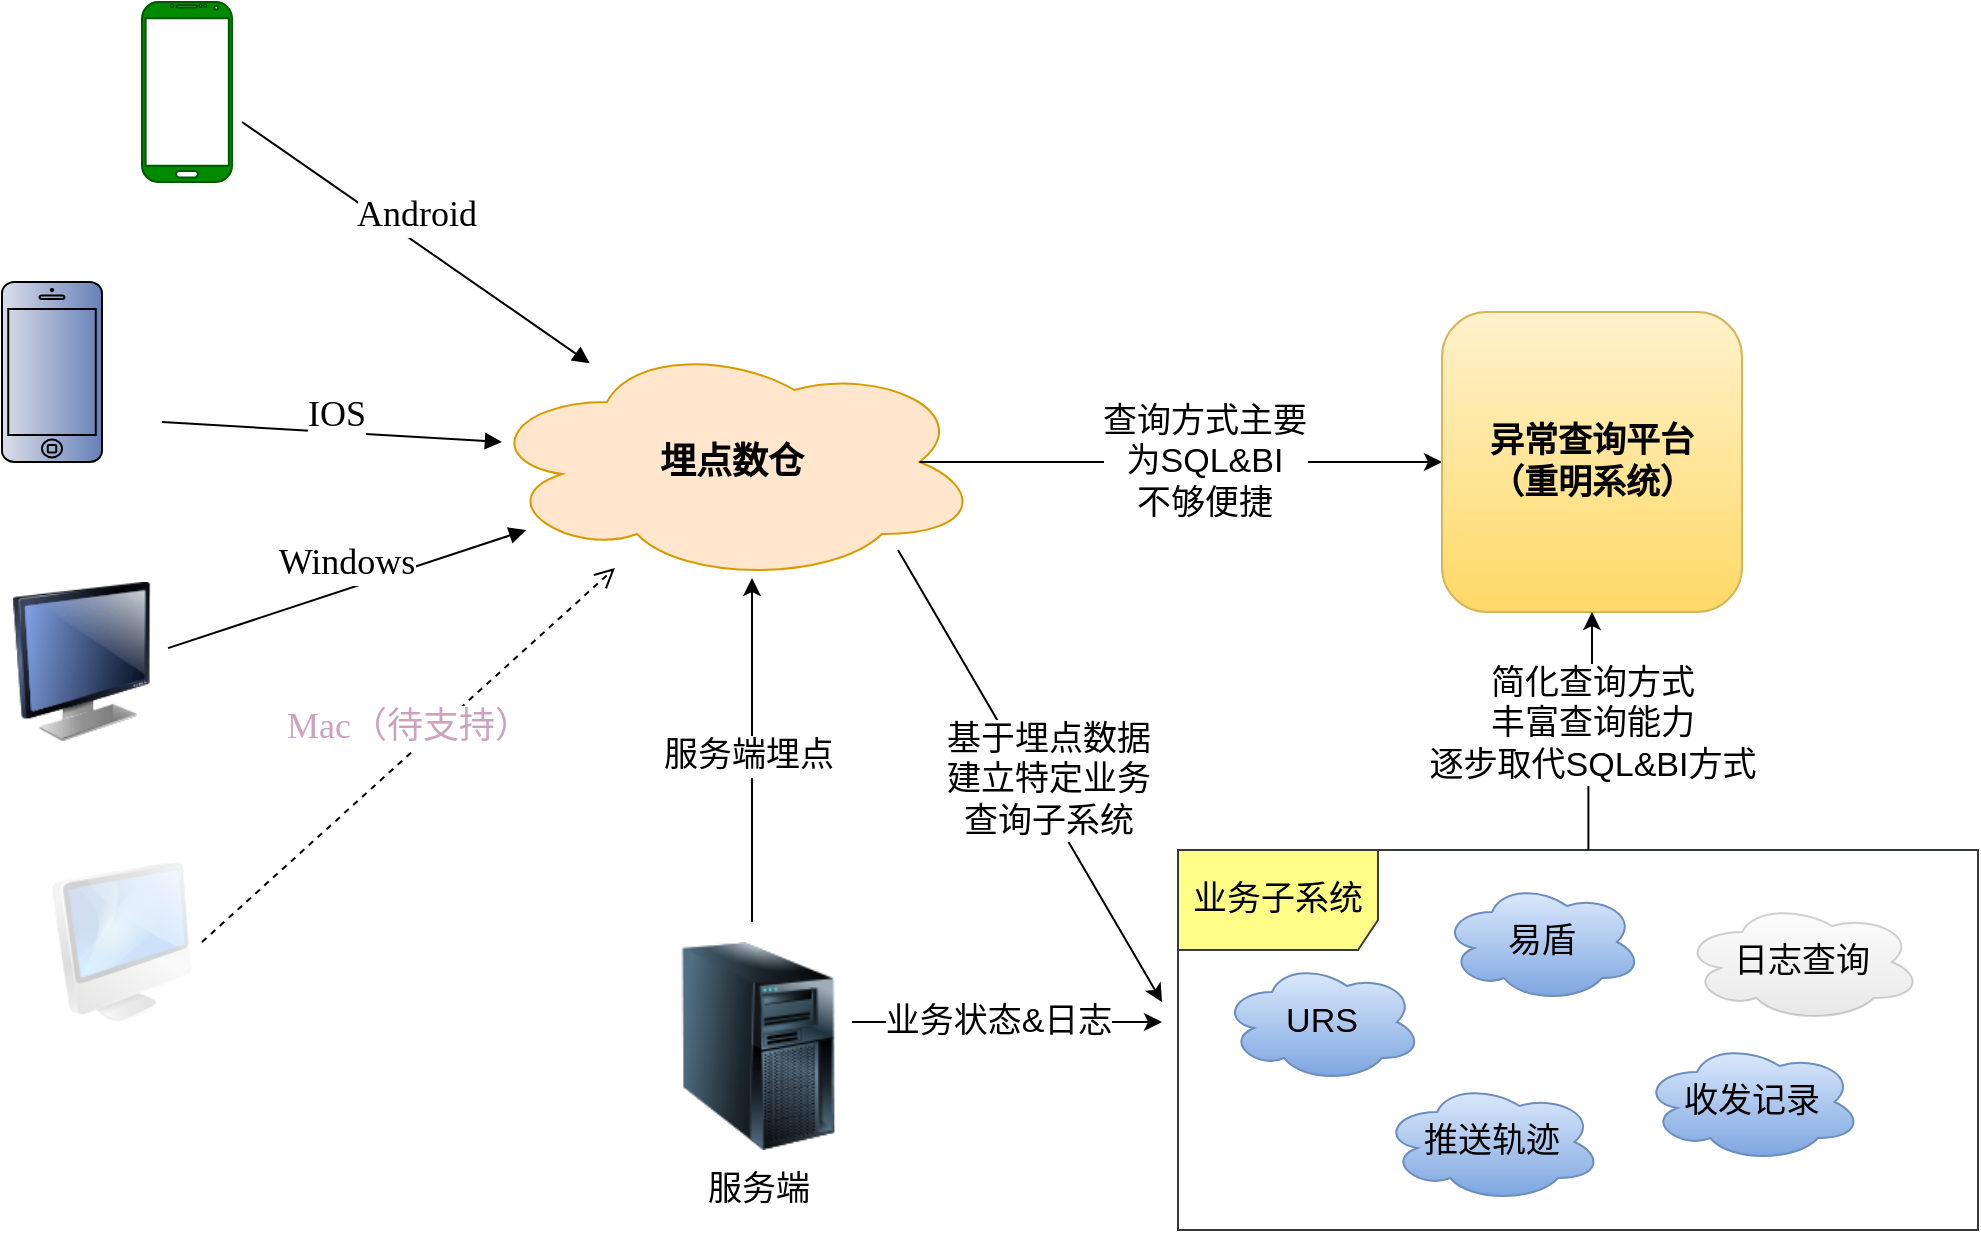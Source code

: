 <mxfile version="20.8.13" type="github">
  <diagram name="Page-1" id="74e2e168-ea6b-b213-b513-2b3c1d86103e">
    <mxGraphModel dx="1643" dy="991" grid="1" gridSize="10" guides="1" tooltips="1" connect="1" arrows="1" fold="1" page="1" pageScale="1" pageWidth="1100" pageHeight="850" background="none" math="0" shadow="0">
      <root>
        <mxCell id="0" />
        <mxCell id="1" parent="0" />
        <mxCell id="6bPCbO9TS993li9CQj1C-1" value="埋点数仓" style="ellipse;shape=cloud;whiteSpace=wrap;html=1;fillColor=#ffe6cc;strokeColor=#d79b00;fontStyle=1;fontSize=18;fontFamily=Tahoma;" parent="1" vertex="1">
          <mxGeometry x="302" y="226" width="250" height="120" as="geometry" />
        </mxCell>
        <mxCell id="6bPCbO9TS993li9CQj1C-6" value="" style="image;html=1;image=img/lib/clip_art/computers/iMac_128x128.png;fillStyle=solid;fontFamily=Tahoma;fontSize=18;fillColor=#D5E8D4;opacity=20;" parent="1" vertex="1">
          <mxGeometry x="82" y="486" width="80" height="80" as="geometry" />
        </mxCell>
        <mxCell id="6bPCbO9TS993li9CQj1C-12" value="Android" style="html=1;verticalAlign=bottom;endArrow=block;rounded=0;fontFamily=Tahoma;fontSize=18;exitX=1;exitY=0.5;exitDx=0;exitDy=0;" parent="1" target="6bPCbO9TS993li9CQj1C-1" edge="1">
          <mxGeometry width="80" relative="1" as="geometry">
            <mxPoint x="182" y="116" as="sourcePoint" />
            <mxPoint x="282" y="176" as="targetPoint" />
          </mxGeometry>
        </mxCell>
        <mxCell id="6bPCbO9TS993li9CQj1C-13" value="IOS" style="html=1;verticalAlign=bottom;endArrow=block;rounded=0;fontFamily=Tahoma;fontSize=18;exitX=1;exitY=0.5;exitDx=0;exitDy=0;" parent="1" edge="1">
          <mxGeometry x="0.021" y="-5" width="80" relative="1" as="geometry">
            <mxPoint x="142" y="266" as="sourcePoint" />
            <mxPoint x="312" y="276" as="targetPoint" />
            <mxPoint as="offset" />
          </mxGeometry>
        </mxCell>
        <mxCell id="6bPCbO9TS993li9CQj1C-14" value="" style="verticalLabelPosition=bottom;verticalAlign=top;html=1;shadow=0;dashed=0;strokeWidth=1;shape=mxgraph.android.phone2;strokeColor=#005700;fillStyle=solid;fontFamily=Tahoma;fontSize=18;fillColor=#008a00;fontColor=#ffffff;" parent="1" vertex="1">
          <mxGeometry x="132" y="56" width="45" height="90" as="geometry" />
        </mxCell>
        <mxCell id="6bPCbO9TS993li9CQj1C-15" value="" style="html=1;verticalLabelPosition=bottom;labelBackgroundColor=#ffffff;verticalAlign=top;shadow=0;dashed=0;strokeWidth=1;shape=mxgraph.ios7.misc.iphone;strokeColor=#000000;fillStyle=solid;fontFamily=Tahoma;fontSize=18;fillColor=#6680b8;fontColor=#ffffff;gradientColor=#DADFE8;gradientDirection=west;" parent="1" vertex="1">
          <mxGeometry x="62" y="196" width="50" height="90" as="geometry" />
        </mxCell>
        <mxCell id="6bPCbO9TS993li9CQj1C-16" value="" style="image;html=1;image=img/lib/clip_art/computers/Monitor_128x128.png;fillStyle=solid;fontFamily=Tahoma;fontSize=18;fillColor=#D5E8D4;" parent="1" vertex="1">
          <mxGeometry x="62" y="346" width="80" height="80" as="geometry" />
        </mxCell>
        <mxCell id="6bPCbO9TS993li9CQj1C-17" value="Windows" style="html=1;verticalAlign=bottom;endArrow=block;rounded=0;fontFamily=Tahoma;fontSize=18;exitX=1.038;exitY=0.413;exitDx=0;exitDy=0;exitPerimeter=0;" parent="1" source="6bPCbO9TS993li9CQj1C-16" target="6bPCbO9TS993li9CQj1C-1" edge="1">
          <mxGeometry width="80" relative="1" as="geometry">
            <mxPoint x="162" y="366" as="sourcePoint" />
            <mxPoint x="242" y="366" as="targetPoint" />
          </mxGeometry>
        </mxCell>
        <mxCell id="6bPCbO9TS993li9CQj1C-18" value="&lt;font color=&quot;#cda2be&quot;&gt;Mac（待支持）&lt;/font&gt;" style="html=1;verticalAlign=bottom;endArrow=open;dashed=1;endSize=8;rounded=0;fontFamily=Tahoma;fontSize=18;exitX=1;exitY=0.5;exitDx=0;exitDy=0;" parent="1" source="6bPCbO9TS993li9CQj1C-6" target="6bPCbO9TS993li9CQj1C-1" edge="1">
          <mxGeometry relative="1" as="geometry">
            <mxPoint x="332" y="546" as="sourcePoint" />
            <mxPoint x="412" y="266" as="targetPoint" />
          </mxGeometry>
        </mxCell>
        <mxCell id="2mw2rvQoLvaJuhNXDKAa-10" style="edgeStyle=orthogonalEdgeStyle;rounded=0;orthogonalLoop=1;jettySize=auto;html=1;exitX=0.875;exitY=0.5;exitDx=0;exitDy=0;fontSize=17;fontColor=#000000;exitPerimeter=0;entryX=0;entryY=0.5;entryDx=0;entryDy=0;" parent="1" source="6bPCbO9TS993li9CQj1C-1" target="2mw2rvQoLvaJuhNXDKAa-2" edge="1">
          <mxGeometry relative="1" as="geometry">
            <mxPoint x="652" y="156" as="targetPoint" />
            <Array as="points">
              <mxPoint x="652" y="286" />
            </Array>
          </mxGeometry>
        </mxCell>
        <mxCell id="2mw2rvQoLvaJuhNXDKAa-12" value="&lt;font style=&quot;font-size: 17px;&quot;&gt;查询方式主要&lt;br&gt;为SQL&amp;amp;BI&lt;br&gt;不够便捷&lt;br&gt;&lt;/font&gt;" style="edgeLabel;html=1;align=center;verticalAlign=middle;resizable=0;points=[];fontSize=17;fontColor=#000000;" parent="2mw2rvQoLvaJuhNXDKAa-10" vertex="1" connectable="0">
          <mxGeometry x="-0.197" y="2" relative="1" as="geometry">
            <mxPoint x="37" y="2" as="offset" />
          </mxGeometry>
        </mxCell>
        <mxCell id="2mw2rvQoLvaJuhNXDKAa-2" value="&lt;b&gt;异常查询平台&lt;br&gt;（重明系统）&lt;/b&gt;" style="rounded=1;whiteSpace=wrap;html=1;fontSize=17;fillColor=#fff2cc;strokeColor=#d6b656;gradientColor=#ffd966;" parent="1" vertex="1">
          <mxGeometry x="782" y="211" width="150" height="150" as="geometry" />
        </mxCell>
        <mxCell id="2mw2rvQoLvaJuhNXDKAa-6" value="业务子系统" style="shape=umlFrame;whiteSpace=wrap;html=1;fontSize=17;width=100;height=50;fillColor=#ffff88;strokeColor=#36393d;" parent="1" vertex="1">
          <mxGeometry x="650" y="480" width="400" height="190" as="geometry" />
        </mxCell>
        <mxCell id="2mw2rvQoLvaJuhNXDKAa-17" style="edgeStyle=orthogonalEdgeStyle;rounded=0;orthogonalLoop=1;jettySize=auto;html=1;exitX=0.5;exitY=0;exitDx=0;exitDy=0;fontSize=17;fontColor=#000000;" parent="1" edge="1">
          <mxGeometry relative="1" as="geometry">
            <mxPoint x="437" y="344" as="targetPoint" />
            <mxPoint x="437" y="516" as="sourcePoint" />
          </mxGeometry>
        </mxCell>
        <mxCell id="dOnU5tf8oHeigr8frDzG-12" value="服务端埋点" style="edgeLabel;html=1;align=center;verticalAlign=middle;resizable=0;points=[];fontSize=17;" vertex="1" connectable="0" parent="2mw2rvQoLvaJuhNXDKAa-17">
          <mxGeometry x="-0.034" y="2" relative="1" as="geometry">
            <mxPoint as="offset" />
          </mxGeometry>
        </mxCell>
        <mxCell id="2mw2rvQoLvaJuhNXDKAa-19" value="URS" style="ellipse;shape=cloud;whiteSpace=wrap;html=1;align=center;fontSize=17;fillColor=#dae8fc;gradientColor=#7ea6e0;strokeColor=#6c8ebf;" parent="1" vertex="1">
          <mxGeometry x="672" y="536" width="100" height="60" as="geometry" />
        </mxCell>
        <mxCell id="2mw2rvQoLvaJuhNXDKAa-20" value="易盾" style="ellipse;shape=cloud;whiteSpace=wrap;html=1;align=center;fontSize=17;fillColor=#dae8fc;gradientColor=#7ea6e0;strokeColor=#6c8ebf;" parent="1" vertex="1">
          <mxGeometry x="782" y="496" width="100" height="60" as="geometry" />
        </mxCell>
        <mxCell id="2mw2rvQoLvaJuhNXDKAa-21" value="日志查询" style="ellipse;shape=cloud;whiteSpace=wrap;html=1;align=center;fontSize=17;fillColor=#f5f5f5;gradientColor=#b3b3b3;strokeColor=#666666;opacity=30;" parent="1" vertex="1">
          <mxGeometry x="902" y="506" width="120" height="60" as="geometry" />
        </mxCell>
        <mxCell id="dOnU5tf8oHeigr8frDzG-2" value="" style="endArrow=classic;html=1;rounded=0;exitX=1;exitY=0.5;exitDx=0;exitDy=0;" edge="1" parent="1">
          <mxGeometry width="50" height="50" relative="1" as="geometry">
            <mxPoint x="487" y="566" as="sourcePoint" />
            <mxPoint x="642" y="566" as="targetPoint" />
          </mxGeometry>
        </mxCell>
        <mxCell id="dOnU5tf8oHeigr8frDzG-13" value="业务状态&amp;amp;日志" style="edgeLabel;html=1;align=center;verticalAlign=middle;resizable=0;points=[];fontSize=17;" vertex="1" connectable="0" parent="dOnU5tf8oHeigr8frDzG-2">
          <mxGeometry x="-0.252" y="-1" relative="1" as="geometry">
            <mxPoint x="15" y="-1" as="offset" />
          </mxGeometry>
        </mxCell>
        <mxCell id="dOnU5tf8oHeigr8frDzG-3" style="edgeStyle=orthogonalEdgeStyle;rounded=0;orthogonalLoop=1;jettySize=auto;html=1;exitX=0.513;exitY=0;exitDx=0;exitDy=0;fontSize=17;fontColor=#000000;exitPerimeter=0;entryX=0.5;entryY=1;entryDx=0;entryDy=0;" edge="1" parent="1" source="2mw2rvQoLvaJuhNXDKAa-6" target="2mw2rvQoLvaJuhNXDKAa-2">
          <mxGeometry relative="1" as="geometry">
            <mxPoint x="857" y="361" as="sourcePoint" />
            <mxPoint x="862" y="376" as="targetPoint" />
            <Array as="points" />
          </mxGeometry>
        </mxCell>
        <mxCell id="dOnU5tf8oHeigr8frDzG-11" value="&lt;span style=&quot;font-size: 17px;&quot;&gt;简化查询方式&lt;br&gt;丰富查询能力&lt;br&gt;逐步取代SQL&amp;amp;BI方式&lt;/span&gt;" style="edgeLabel;html=1;align=center;verticalAlign=middle;resizable=0;points=[];" vertex="1" connectable="0" parent="dOnU5tf8oHeigr8frDzG-3">
          <mxGeometry x="0.185" y="4" relative="1" as="geometry">
            <mxPoint x="4" y="6" as="offset" />
          </mxGeometry>
        </mxCell>
        <mxCell id="dOnU5tf8oHeigr8frDzG-7" value="" style="endArrow=classic;html=1;rounded=0;" edge="1" parent="1">
          <mxGeometry width="50" height="50" relative="1" as="geometry">
            <mxPoint x="510" y="330" as="sourcePoint" />
            <mxPoint x="642" y="556" as="targetPoint" />
          </mxGeometry>
        </mxCell>
        <mxCell id="dOnU5tf8oHeigr8frDzG-14" value="基于埋点数据&lt;br&gt;建立特定业务&lt;br&gt;查询子系统" style="edgeLabel;html=1;align=center;verticalAlign=middle;resizable=0;points=[];fontSize=17;" vertex="1" connectable="0" parent="dOnU5tf8oHeigr8frDzG-7">
          <mxGeometry x="-0.174" y="5" relative="1" as="geometry">
            <mxPoint x="16" y="24" as="offset" />
          </mxGeometry>
        </mxCell>
        <mxCell id="dOnU5tf8oHeigr8frDzG-9" value="推送轨迹" style="ellipse;shape=cloud;whiteSpace=wrap;html=1;align=center;fontSize=17;fillColor=#dae8fc;gradientColor=#7ea6e0;strokeColor=#6c8ebf;" vertex="1" parent="1">
          <mxGeometry x="752" y="596" width="110" height="60" as="geometry" />
        </mxCell>
        <mxCell id="dOnU5tf8oHeigr8frDzG-10" value="收发记录" style="ellipse;shape=cloud;whiteSpace=wrap;html=1;align=center;fontSize=17;fillColor=#dae8fc;gradientColor=#7ea6e0;strokeColor=#6c8ebf;" vertex="1" parent="1">
          <mxGeometry x="882" y="576" width="110" height="60" as="geometry" />
        </mxCell>
        <mxCell id="dOnU5tf8oHeigr8frDzG-15" value="" style="image;html=1;image=img/lib/clip_art/computers/Server_Tower_128x128.png;rounded=1;shadow=0;glass=0;sketch=0;fontSize=17;" vertex="1" parent="1">
          <mxGeometry x="390" y="526" width="100" height="104" as="geometry" />
        </mxCell>
        <mxCell id="dOnU5tf8oHeigr8frDzG-16" value="服务端" style="edgeLabel;html=1;align=center;verticalAlign=middle;resizable=0;points=[];fontSize=17;" vertex="1" connectable="0" parent="1">
          <mxGeometry x="440" y="650.002" as="geometry" />
        </mxCell>
      </root>
    </mxGraphModel>
  </diagram>
</mxfile>
